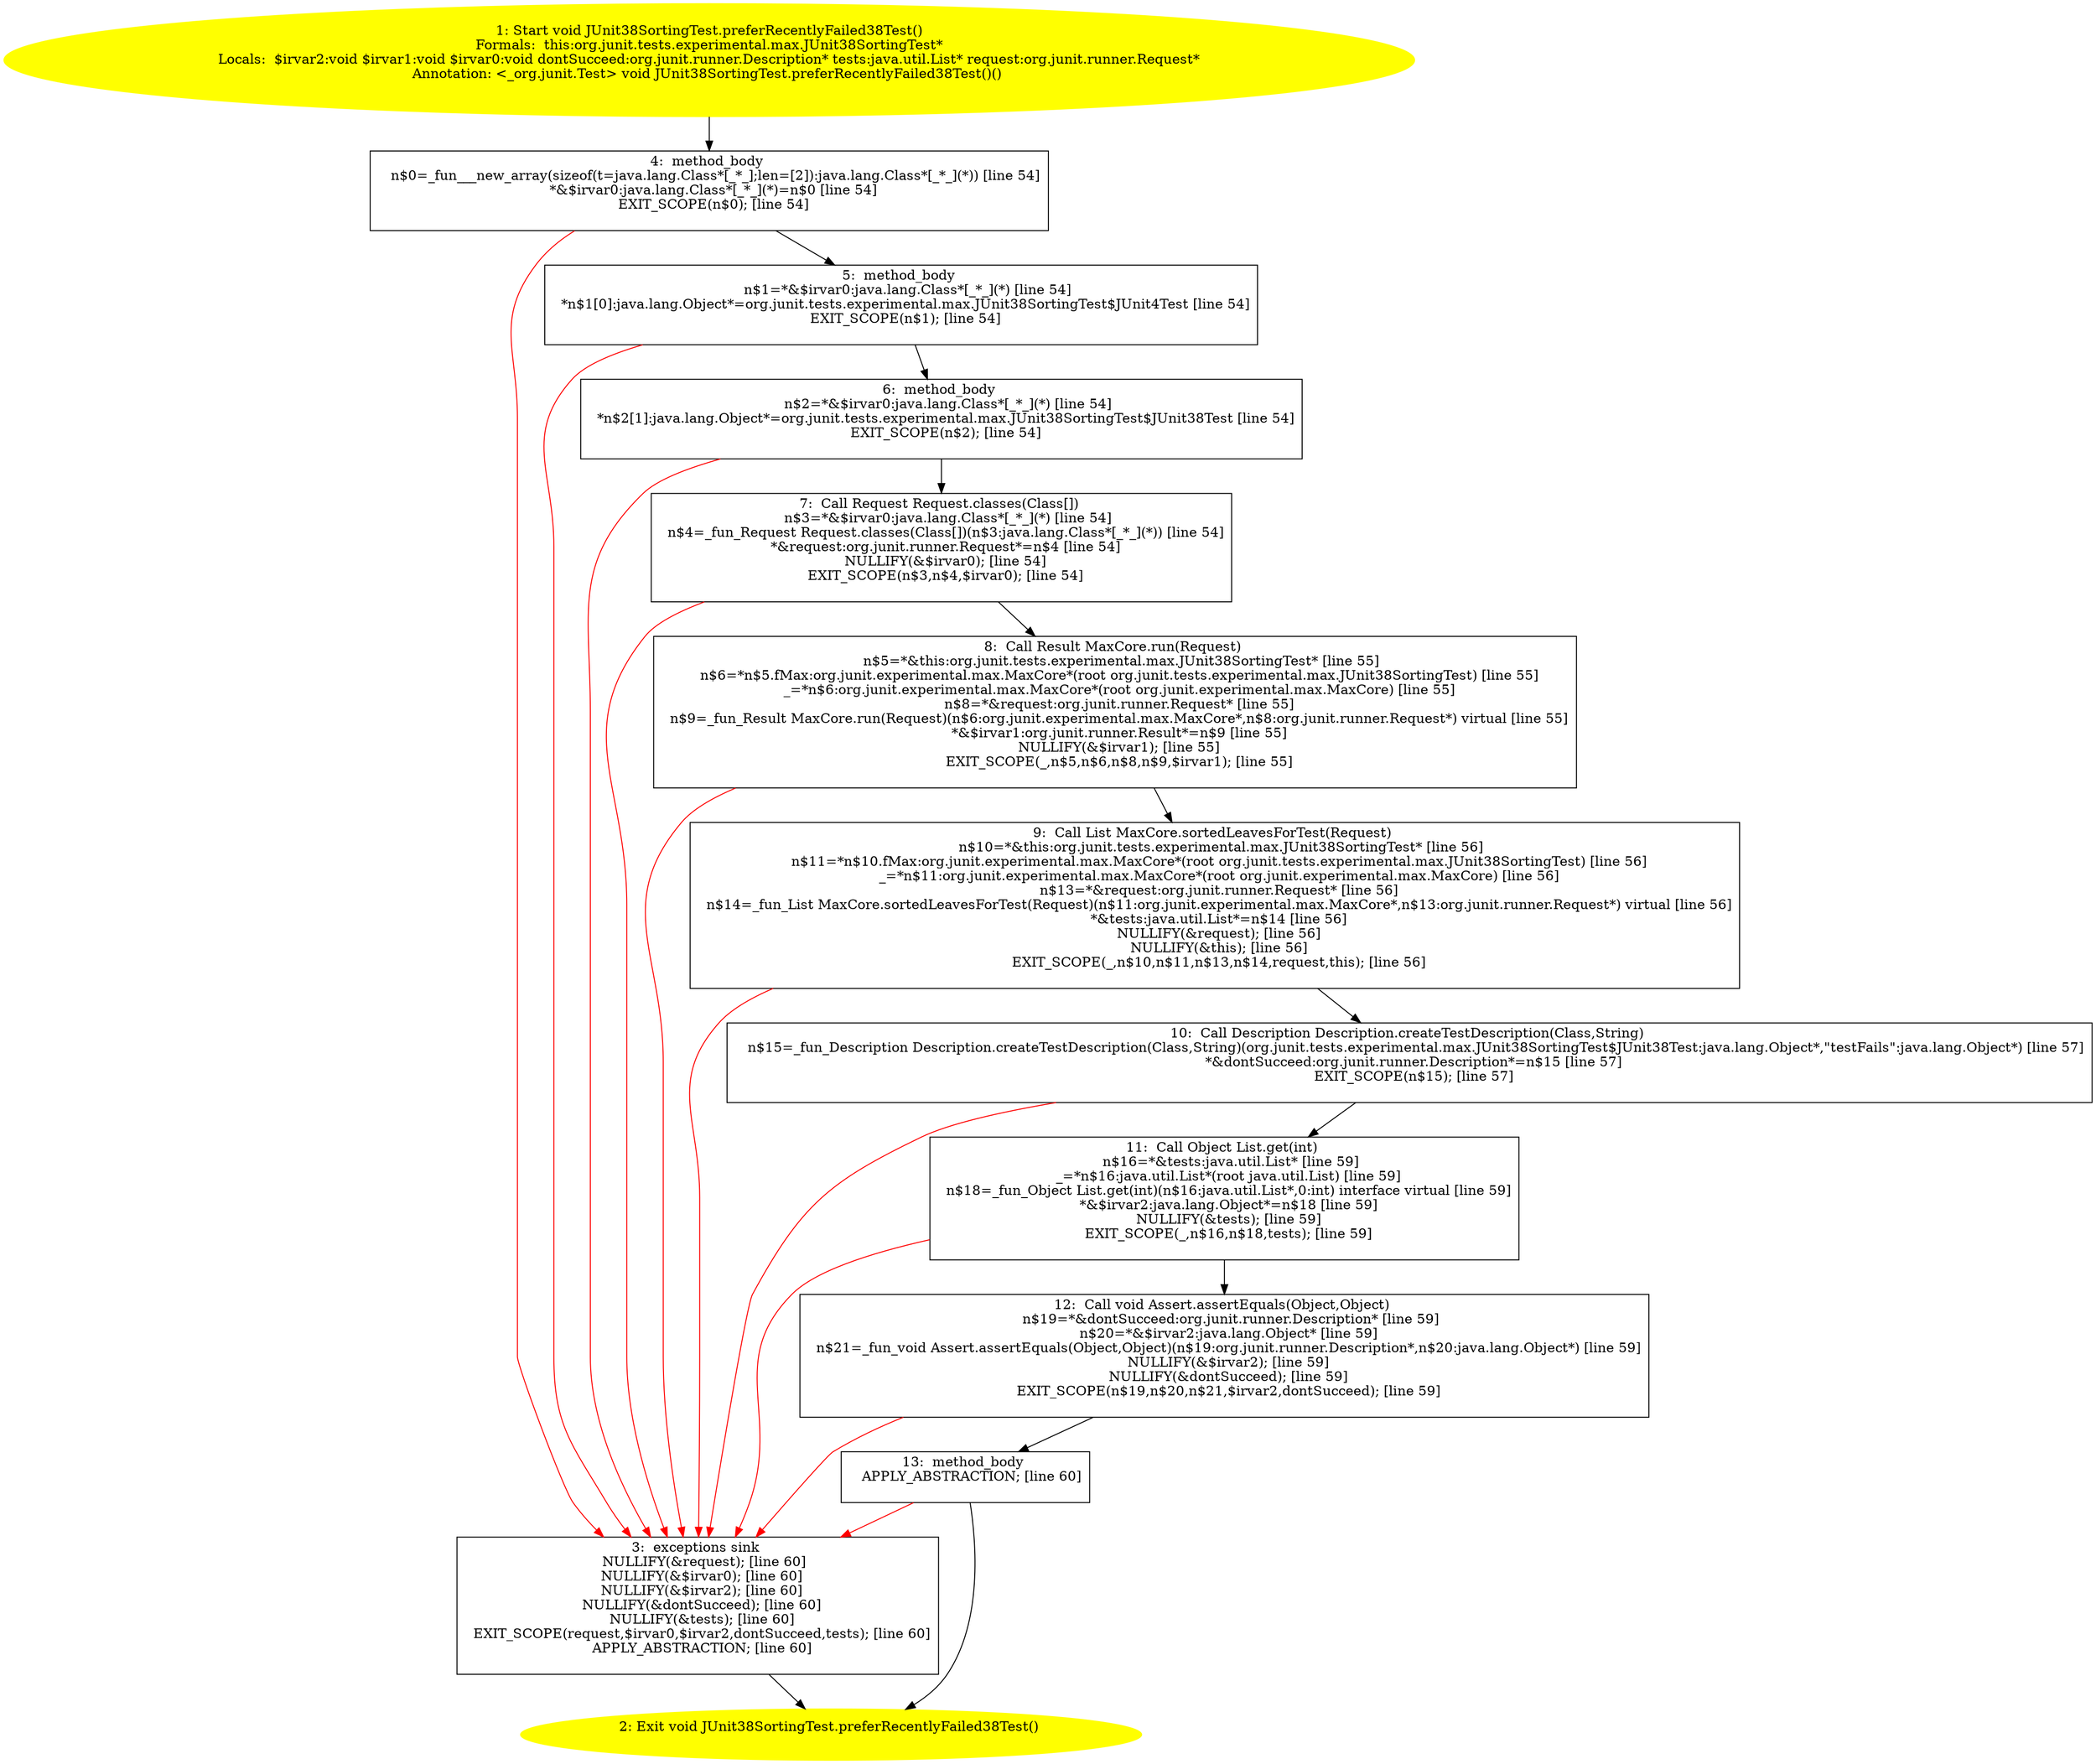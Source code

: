 /* @generated */
digraph cfg {
"org.junit.tests.experimental.max.JUnit38SortingTest.preferRecentlyFailed38Test():void.3e0c16e12e9c868c6ee32d4645349faf_1" [label="1: Start void JUnit38SortingTest.preferRecentlyFailed38Test()\nFormals:  this:org.junit.tests.experimental.max.JUnit38SortingTest*\nLocals:  $irvar2:void $irvar1:void $irvar0:void dontSucceed:org.junit.runner.Description* tests:java.util.List* request:org.junit.runner.Request*\nAnnotation: <_org.junit.Test> void JUnit38SortingTest.preferRecentlyFailed38Test()() \n  " color=yellow style=filled]
	

	 "org.junit.tests.experimental.max.JUnit38SortingTest.preferRecentlyFailed38Test():void.3e0c16e12e9c868c6ee32d4645349faf_1" -> "org.junit.tests.experimental.max.JUnit38SortingTest.preferRecentlyFailed38Test():void.3e0c16e12e9c868c6ee32d4645349faf_4" ;
"org.junit.tests.experimental.max.JUnit38SortingTest.preferRecentlyFailed38Test():void.3e0c16e12e9c868c6ee32d4645349faf_2" [label="2: Exit void JUnit38SortingTest.preferRecentlyFailed38Test() \n  " color=yellow style=filled]
	

"org.junit.tests.experimental.max.JUnit38SortingTest.preferRecentlyFailed38Test():void.3e0c16e12e9c868c6ee32d4645349faf_3" [label="3:  exceptions sink \n   NULLIFY(&request); [line 60]\n  NULLIFY(&$irvar0); [line 60]\n  NULLIFY(&$irvar2); [line 60]\n  NULLIFY(&dontSucceed); [line 60]\n  NULLIFY(&tests); [line 60]\n  EXIT_SCOPE(request,$irvar0,$irvar2,dontSucceed,tests); [line 60]\n  APPLY_ABSTRACTION; [line 60]\n " shape="box"]
	

	 "org.junit.tests.experimental.max.JUnit38SortingTest.preferRecentlyFailed38Test():void.3e0c16e12e9c868c6ee32d4645349faf_3" -> "org.junit.tests.experimental.max.JUnit38SortingTest.preferRecentlyFailed38Test():void.3e0c16e12e9c868c6ee32d4645349faf_2" ;
"org.junit.tests.experimental.max.JUnit38SortingTest.preferRecentlyFailed38Test():void.3e0c16e12e9c868c6ee32d4645349faf_4" [label="4:  method_body \n   n$0=_fun___new_array(sizeof(t=java.lang.Class*[_*_];len=[2]):java.lang.Class*[_*_](*)) [line 54]\n  *&$irvar0:java.lang.Class*[_*_](*)=n$0 [line 54]\n  EXIT_SCOPE(n$0); [line 54]\n " shape="box"]
	

	 "org.junit.tests.experimental.max.JUnit38SortingTest.preferRecentlyFailed38Test():void.3e0c16e12e9c868c6ee32d4645349faf_4" -> "org.junit.tests.experimental.max.JUnit38SortingTest.preferRecentlyFailed38Test():void.3e0c16e12e9c868c6ee32d4645349faf_5" ;
	 "org.junit.tests.experimental.max.JUnit38SortingTest.preferRecentlyFailed38Test():void.3e0c16e12e9c868c6ee32d4645349faf_4" -> "org.junit.tests.experimental.max.JUnit38SortingTest.preferRecentlyFailed38Test():void.3e0c16e12e9c868c6ee32d4645349faf_3" [color="red" ];
"org.junit.tests.experimental.max.JUnit38SortingTest.preferRecentlyFailed38Test():void.3e0c16e12e9c868c6ee32d4645349faf_5" [label="5:  method_body \n   n$1=*&$irvar0:java.lang.Class*[_*_](*) [line 54]\n  *n$1[0]:java.lang.Object*=org.junit.tests.experimental.max.JUnit38SortingTest$JUnit4Test [line 54]\n  EXIT_SCOPE(n$1); [line 54]\n " shape="box"]
	

	 "org.junit.tests.experimental.max.JUnit38SortingTest.preferRecentlyFailed38Test():void.3e0c16e12e9c868c6ee32d4645349faf_5" -> "org.junit.tests.experimental.max.JUnit38SortingTest.preferRecentlyFailed38Test():void.3e0c16e12e9c868c6ee32d4645349faf_6" ;
	 "org.junit.tests.experimental.max.JUnit38SortingTest.preferRecentlyFailed38Test():void.3e0c16e12e9c868c6ee32d4645349faf_5" -> "org.junit.tests.experimental.max.JUnit38SortingTest.preferRecentlyFailed38Test():void.3e0c16e12e9c868c6ee32d4645349faf_3" [color="red" ];
"org.junit.tests.experimental.max.JUnit38SortingTest.preferRecentlyFailed38Test():void.3e0c16e12e9c868c6ee32d4645349faf_6" [label="6:  method_body \n   n$2=*&$irvar0:java.lang.Class*[_*_](*) [line 54]\n  *n$2[1]:java.lang.Object*=org.junit.tests.experimental.max.JUnit38SortingTest$JUnit38Test [line 54]\n  EXIT_SCOPE(n$2); [line 54]\n " shape="box"]
	

	 "org.junit.tests.experimental.max.JUnit38SortingTest.preferRecentlyFailed38Test():void.3e0c16e12e9c868c6ee32d4645349faf_6" -> "org.junit.tests.experimental.max.JUnit38SortingTest.preferRecentlyFailed38Test():void.3e0c16e12e9c868c6ee32d4645349faf_7" ;
	 "org.junit.tests.experimental.max.JUnit38SortingTest.preferRecentlyFailed38Test():void.3e0c16e12e9c868c6ee32d4645349faf_6" -> "org.junit.tests.experimental.max.JUnit38SortingTest.preferRecentlyFailed38Test():void.3e0c16e12e9c868c6ee32d4645349faf_3" [color="red" ];
"org.junit.tests.experimental.max.JUnit38SortingTest.preferRecentlyFailed38Test():void.3e0c16e12e9c868c6ee32d4645349faf_7" [label="7:  Call Request Request.classes(Class[]) \n   n$3=*&$irvar0:java.lang.Class*[_*_](*) [line 54]\n  n$4=_fun_Request Request.classes(Class[])(n$3:java.lang.Class*[_*_](*)) [line 54]\n  *&request:org.junit.runner.Request*=n$4 [line 54]\n  NULLIFY(&$irvar0); [line 54]\n  EXIT_SCOPE(n$3,n$4,$irvar0); [line 54]\n " shape="box"]
	

	 "org.junit.tests.experimental.max.JUnit38SortingTest.preferRecentlyFailed38Test():void.3e0c16e12e9c868c6ee32d4645349faf_7" -> "org.junit.tests.experimental.max.JUnit38SortingTest.preferRecentlyFailed38Test():void.3e0c16e12e9c868c6ee32d4645349faf_8" ;
	 "org.junit.tests.experimental.max.JUnit38SortingTest.preferRecentlyFailed38Test():void.3e0c16e12e9c868c6ee32d4645349faf_7" -> "org.junit.tests.experimental.max.JUnit38SortingTest.preferRecentlyFailed38Test():void.3e0c16e12e9c868c6ee32d4645349faf_3" [color="red" ];
"org.junit.tests.experimental.max.JUnit38SortingTest.preferRecentlyFailed38Test():void.3e0c16e12e9c868c6ee32d4645349faf_8" [label="8:  Call Result MaxCore.run(Request) \n   n$5=*&this:org.junit.tests.experimental.max.JUnit38SortingTest* [line 55]\n  n$6=*n$5.fMax:org.junit.experimental.max.MaxCore*(root org.junit.tests.experimental.max.JUnit38SortingTest) [line 55]\n  _=*n$6:org.junit.experimental.max.MaxCore*(root org.junit.experimental.max.MaxCore) [line 55]\n  n$8=*&request:org.junit.runner.Request* [line 55]\n  n$9=_fun_Result MaxCore.run(Request)(n$6:org.junit.experimental.max.MaxCore*,n$8:org.junit.runner.Request*) virtual [line 55]\n  *&$irvar1:org.junit.runner.Result*=n$9 [line 55]\n  NULLIFY(&$irvar1); [line 55]\n  EXIT_SCOPE(_,n$5,n$6,n$8,n$9,$irvar1); [line 55]\n " shape="box"]
	

	 "org.junit.tests.experimental.max.JUnit38SortingTest.preferRecentlyFailed38Test():void.3e0c16e12e9c868c6ee32d4645349faf_8" -> "org.junit.tests.experimental.max.JUnit38SortingTest.preferRecentlyFailed38Test():void.3e0c16e12e9c868c6ee32d4645349faf_9" ;
	 "org.junit.tests.experimental.max.JUnit38SortingTest.preferRecentlyFailed38Test():void.3e0c16e12e9c868c6ee32d4645349faf_8" -> "org.junit.tests.experimental.max.JUnit38SortingTest.preferRecentlyFailed38Test():void.3e0c16e12e9c868c6ee32d4645349faf_3" [color="red" ];
"org.junit.tests.experimental.max.JUnit38SortingTest.preferRecentlyFailed38Test():void.3e0c16e12e9c868c6ee32d4645349faf_9" [label="9:  Call List MaxCore.sortedLeavesForTest(Request) \n   n$10=*&this:org.junit.tests.experimental.max.JUnit38SortingTest* [line 56]\n  n$11=*n$10.fMax:org.junit.experimental.max.MaxCore*(root org.junit.tests.experimental.max.JUnit38SortingTest) [line 56]\n  _=*n$11:org.junit.experimental.max.MaxCore*(root org.junit.experimental.max.MaxCore) [line 56]\n  n$13=*&request:org.junit.runner.Request* [line 56]\n  n$14=_fun_List MaxCore.sortedLeavesForTest(Request)(n$11:org.junit.experimental.max.MaxCore*,n$13:org.junit.runner.Request*) virtual [line 56]\n  *&tests:java.util.List*=n$14 [line 56]\n  NULLIFY(&request); [line 56]\n  NULLIFY(&this); [line 56]\n  EXIT_SCOPE(_,n$10,n$11,n$13,n$14,request,this); [line 56]\n " shape="box"]
	

	 "org.junit.tests.experimental.max.JUnit38SortingTest.preferRecentlyFailed38Test():void.3e0c16e12e9c868c6ee32d4645349faf_9" -> "org.junit.tests.experimental.max.JUnit38SortingTest.preferRecentlyFailed38Test():void.3e0c16e12e9c868c6ee32d4645349faf_10" ;
	 "org.junit.tests.experimental.max.JUnit38SortingTest.preferRecentlyFailed38Test():void.3e0c16e12e9c868c6ee32d4645349faf_9" -> "org.junit.tests.experimental.max.JUnit38SortingTest.preferRecentlyFailed38Test():void.3e0c16e12e9c868c6ee32d4645349faf_3" [color="red" ];
"org.junit.tests.experimental.max.JUnit38SortingTest.preferRecentlyFailed38Test():void.3e0c16e12e9c868c6ee32d4645349faf_10" [label="10:  Call Description Description.createTestDescription(Class,String) \n   n$15=_fun_Description Description.createTestDescription(Class,String)(org.junit.tests.experimental.max.JUnit38SortingTest$JUnit38Test:java.lang.Object*,\"testFails\":java.lang.Object*) [line 57]\n  *&dontSucceed:org.junit.runner.Description*=n$15 [line 57]\n  EXIT_SCOPE(n$15); [line 57]\n " shape="box"]
	

	 "org.junit.tests.experimental.max.JUnit38SortingTest.preferRecentlyFailed38Test():void.3e0c16e12e9c868c6ee32d4645349faf_10" -> "org.junit.tests.experimental.max.JUnit38SortingTest.preferRecentlyFailed38Test():void.3e0c16e12e9c868c6ee32d4645349faf_11" ;
	 "org.junit.tests.experimental.max.JUnit38SortingTest.preferRecentlyFailed38Test():void.3e0c16e12e9c868c6ee32d4645349faf_10" -> "org.junit.tests.experimental.max.JUnit38SortingTest.preferRecentlyFailed38Test():void.3e0c16e12e9c868c6ee32d4645349faf_3" [color="red" ];
"org.junit.tests.experimental.max.JUnit38SortingTest.preferRecentlyFailed38Test():void.3e0c16e12e9c868c6ee32d4645349faf_11" [label="11:  Call Object List.get(int) \n   n$16=*&tests:java.util.List* [line 59]\n  _=*n$16:java.util.List*(root java.util.List) [line 59]\n  n$18=_fun_Object List.get(int)(n$16:java.util.List*,0:int) interface virtual [line 59]\n  *&$irvar2:java.lang.Object*=n$18 [line 59]\n  NULLIFY(&tests); [line 59]\n  EXIT_SCOPE(_,n$16,n$18,tests); [line 59]\n " shape="box"]
	

	 "org.junit.tests.experimental.max.JUnit38SortingTest.preferRecentlyFailed38Test():void.3e0c16e12e9c868c6ee32d4645349faf_11" -> "org.junit.tests.experimental.max.JUnit38SortingTest.preferRecentlyFailed38Test():void.3e0c16e12e9c868c6ee32d4645349faf_12" ;
	 "org.junit.tests.experimental.max.JUnit38SortingTest.preferRecentlyFailed38Test():void.3e0c16e12e9c868c6ee32d4645349faf_11" -> "org.junit.tests.experimental.max.JUnit38SortingTest.preferRecentlyFailed38Test():void.3e0c16e12e9c868c6ee32d4645349faf_3" [color="red" ];
"org.junit.tests.experimental.max.JUnit38SortingTest.preferRecentlyFailed38Test():void.3e0c16e12e9c868c6ee32d4645349faf_12" [label="12:  Call void Assert.assertEquals(Object,Object) \n   n$19=*&dontSucceed:org.junit.runner.Description* [line 59]\n  n$20=*&$irvar2:java.lang.Object* [line 59]\n  n$21=_fun_void Assert.assertEquals(Object,Object)(n$19:org.junit.runner.Description*,n$20:java.lang.Object*) [line 59]\n  NULLIFY(&$irvar2); [line 59]\n  NULLIFY(&dontSucceed); [line 59]\n  EXIT_SCOPE(n$19,n$20,n$21,$irvar2,dontSucceed); [line 59]\n " shape="box"]
	

	 "org.junit.tests.experimental.max.JUnit38SortingTest.preferRecentlyFailed38Test():void.3e0c16e12e9c868c6ee32d4645349faf_12" -> "org.junit.tests.experimental.max.JUnit38SortingTest.preferRecentlyFailed38Test():void.3e0c16e12e9c868c6ee32d4645349faf_13" ;
	 "org.junit.tests.experimental.max.JUnit38SortingTest.preferRecentlyFailed38Test():void.3e0c16e12e9c868c6ee32d4645349faf_12" -> "org.junit.tests.experimental.max.JUnit38SortingTest.preferRecentlyFailed38Test():void.3e0c16e12e9c868c6ee32d4645349faf_3" [color="red" ];
"org.junit.tests.experimental.max.JUnit38SortingTest.preferRecentlyFailed38Test():void.3e0c16e12e9c868c6ee32d4645349faf_13" [label="13:  method_body \n   APPLY_ABSTRACTION; [line 60]\n " shape="box"]
	

	 "org.junit.tests.experimental.max.JUnit38SortingTest.preferRecentlyFailed38Test():void.3e0c16e12e9c868c6ee32d4645349faf_13" -> "org.junit.tests.experimental.max.JUnit38SortingTest.preferRecentlyFailed38Test():void.3e0c16e12e9c868c6ee32d4645349faf_2" ;
	 "org.junit.tests.experimental.max.JUnit38SortingTest.preferRecentlyFailed38Test():void.3e0c16e12e9c868c6ee32d4645349faf_13" -> "org.junit.tests.experimental.max.JUnit38SortingTest.preferRecentlyFailed38Test():void.3e0c16e12e9c868c6ee32d4645349faf_3" [color="red" ];
}
